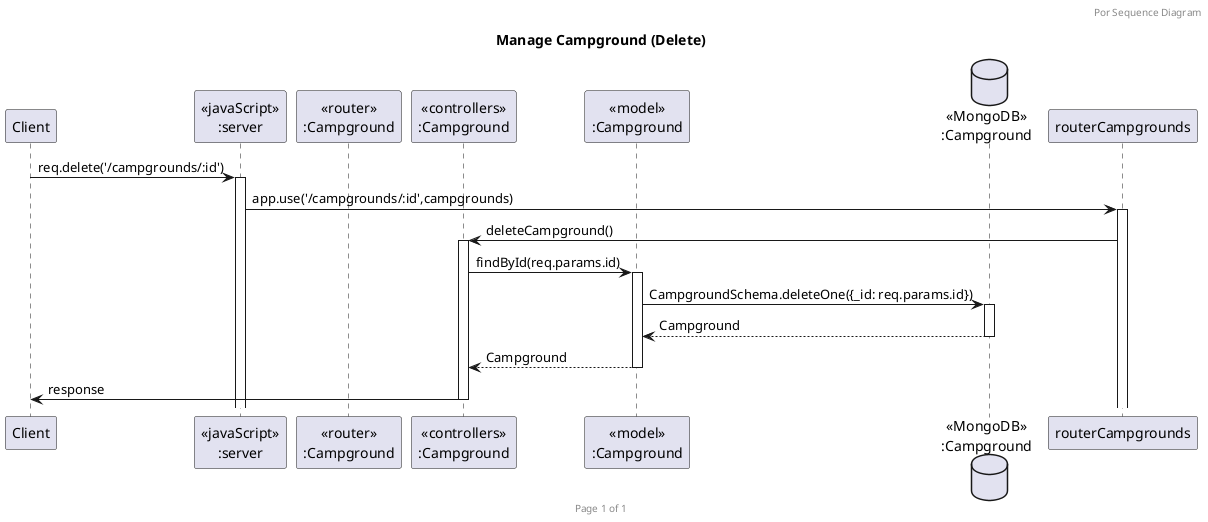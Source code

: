 @startuml Manage Campground(Delete)

header Por Sequence Diagram
footer Page %page% of %lastpage%
title "Manage Campground (Delete)"

participant "Client" as client
participant "<<javaScript>>\n:server" as server
participant "<<router>>\n:Campground" as routerCampground
participant "<<controllers>>\n:Campground" as controllersCampgrounds
participant "<<model>>\n:Campground" as modelCampground
database "<<MongoDB>>\n:Campground" as CampgroundsDatabase

client->server ++:req.delete('/campgrounds/:id')
server->routerCampgrounds ++:app.use('/campgrounds/:id',campgrounds)
routerCampgrounds -> controllersCampgrounds ++:deleteCampground()
controllersCampgrounds->modelCampground ++:findById(req.params.id)
modelCampground ->CampgroundsDatabase ++: CampgroundSchema.deleteOne({_id: req.params.id}) 
CampgroundsDatabase --> modelCampground --: Campground
controllersCampgrounds <-- modelCampground --:Campground
controllersCampgrounds->client --:response

@enduml
